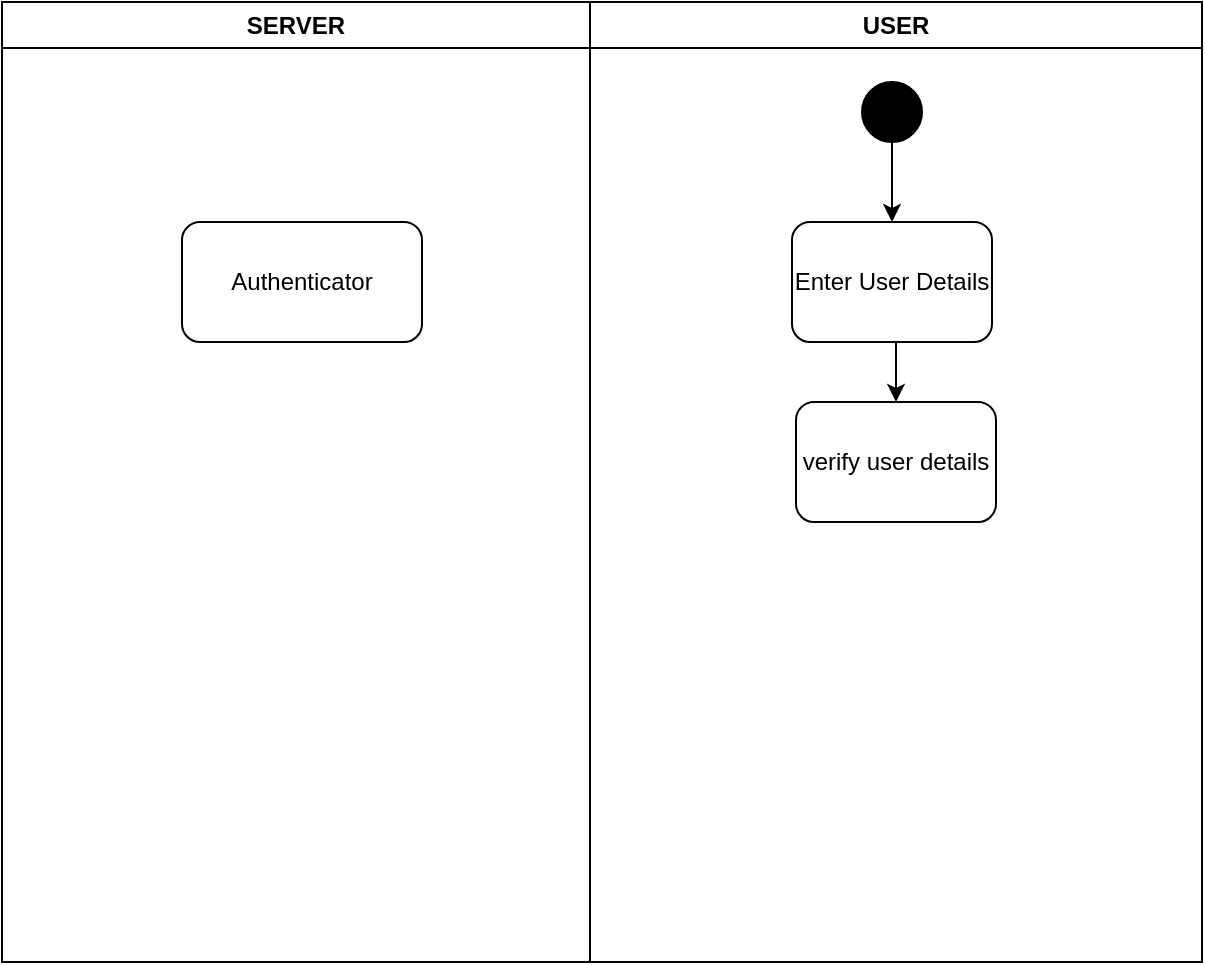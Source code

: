 <mxfile version="24.0.0" type="github">
  <diagram id="prtHgNgQTEPvFCAcTncT" name="Page-1">
    <mxGraphModel dx="1290" dy="605" grid="1" gridSize="10" guides="1" tooltips="1" connect="1" arrows="1" fold="1" page="1" pageScale="1" pageWidth="827" pageHeight="1169" math="0" shadow="0">
      <root>
        <mxCell id="0" />
        <mxCell id="1" parent="0" />
        <mxCell id="Ph-Yry3BAkA_j3NdTSEP-2" value="USER" style="swimlane;whiteSpace=wrap;html=1;" vertex="1" parent="1">
          <mxGeometry x="414" y="120" width="306" height="480" as="geometry" />
        </mxCell>
        <mxCell id="Ph-Yry3BAkA_j3NdTSEP-7" style="edgeStyle=orthogonalEdgeStyle;rounded=0;orthogonalLoop=1;jettySize=auto;html=1;entryX=0.5;entryY=0;entryDx=0;entryDy=0;fontFamily=Helvetica;fontSize=12;fontColor=default;" edge="1" parent="Ph-Yry3BAkA_j3NdTSEP-2" source="Ph-Yry3BAkA_j3NdTSEP-5" target="Ph-Yry3BAkA_j3NdTSEP-6">
          <mxGeometry relative="1" as="geometry" />
        </mxCell>
        <mxCell id="Ph-Yry3BAkA_j3NdTSEP-5" value="" style="ellipse;whiteSpace=wrap;html=1;aspect=fixed;color:black;fillColor=#000000;" vertex="1" parent="Ph-Yry3BAkA_j3NdTSEP-2">
          <mxGeometry x="136" y="40" width="30" height="30" as="geometry" />
        </mxCell>
        <mxCell id="Ph-Yry3BAkA_j3NdTSEP-9" style="edgeStyle=orthogonalEdgeStyle;rounded=0;orthogonalLoop=1;jettySize=auto;html=1;exitX=0.5;exitY=1;exitDx=0;exitDy=0;entryX=0.5;entryY=0;entryDx=0;entryDy=0;fontFamily=Helvetica;fontSize=12;fontColor=default;" edge="1" parent="Ph-Yry3BAkA_j3NdTSEP-2" source="Ph-Yry3BAkA_j3NdTSEP-6" target="Ph-Yry3BAkA_j3NdTSEP-8">
          <mxGeometry relative="1" as="geometry" />
        </mxCell>
        <mxCell id="Ph-Yry3BAkA_j3NdTSEP-6" value="Enter User Details" style="rounded=1;whiteSpace=wrap;html=1;strokeColor=default;align=center;verticalAlign=middle;fontFamily=Helvetica;fontSize=12;fontColor=default;fillColor=default;" vertex="1" parent="Ph-Yry3BAkA_j3NdTSEP-2">
          <mxGeometry x="101" y="110" width="100" height="60" as="geometry" />
        </mxCell>
        <mxCell id="Ph-Yry3BAkA_j3NdTSEP-8" value="verify user details" style="rounded=1;whiteSpace=wrap;html=1;strokeColor=default;align=center;verticalAlign=middle;fontFamily=Helvetica;fontSize=12;fontColor=default;fillColor=default;" vertex="1" parent="Ph-Yry3BAkA_j3NdTSEP-2">
          <mxGeometry x="103" y="200" width="100" height="60" as="geometry" />
        </mxCell>
        <mxCell id="Ph-Yry3BAkA_j3NdTSEP-3" value="SERVER" style="swimlane;whiteSpace=wrap;html=1;" vertex="1" parent="1">
          <mxGeometry x="120" y="120" width="294" height="480" as="geometry" />
        </mxCell>
        <mxCell id="Ph-Yry3BAkA_j3NdTSEP-10" value="Authenticator" style="rounded=1;whiteSpace=wrap;html=1;strokeColor=default;align=center;verticalAlign=middle;fontFamily=Helvetica;fontSize=12;fontColor=default;fillColor=default;" vertex="1" parent="Ph-Yry3BAkA_j3NdTSEP-3">
          <mxGeometry x="90" y="110" width="120" height="60" as="geometry" />
        </mxCell>
      </root>
    </mxGraphModel>
  </diagram>
</mxfile>
